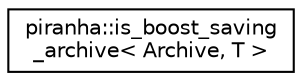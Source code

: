 digraph "Graphical Class Hierarchy"
{
  edge [fontname="Helvetica",fontsize="10",labelfontname="Helvetica",labelfontsize="10"];
  node [fontname="Helvetica",fontsize="10",shape=record];
  rankdir="LR";
  Node0 [label="piranha::is_boost_saving\l_archive\< Archive, T \>",height=0.2,width=0.4,color="black", fillcolor="white", style="filled",URL="$classpiranha_1_1is__boost__saving__archive.html",tooltip="Detect Boost saving archives. "];
}
